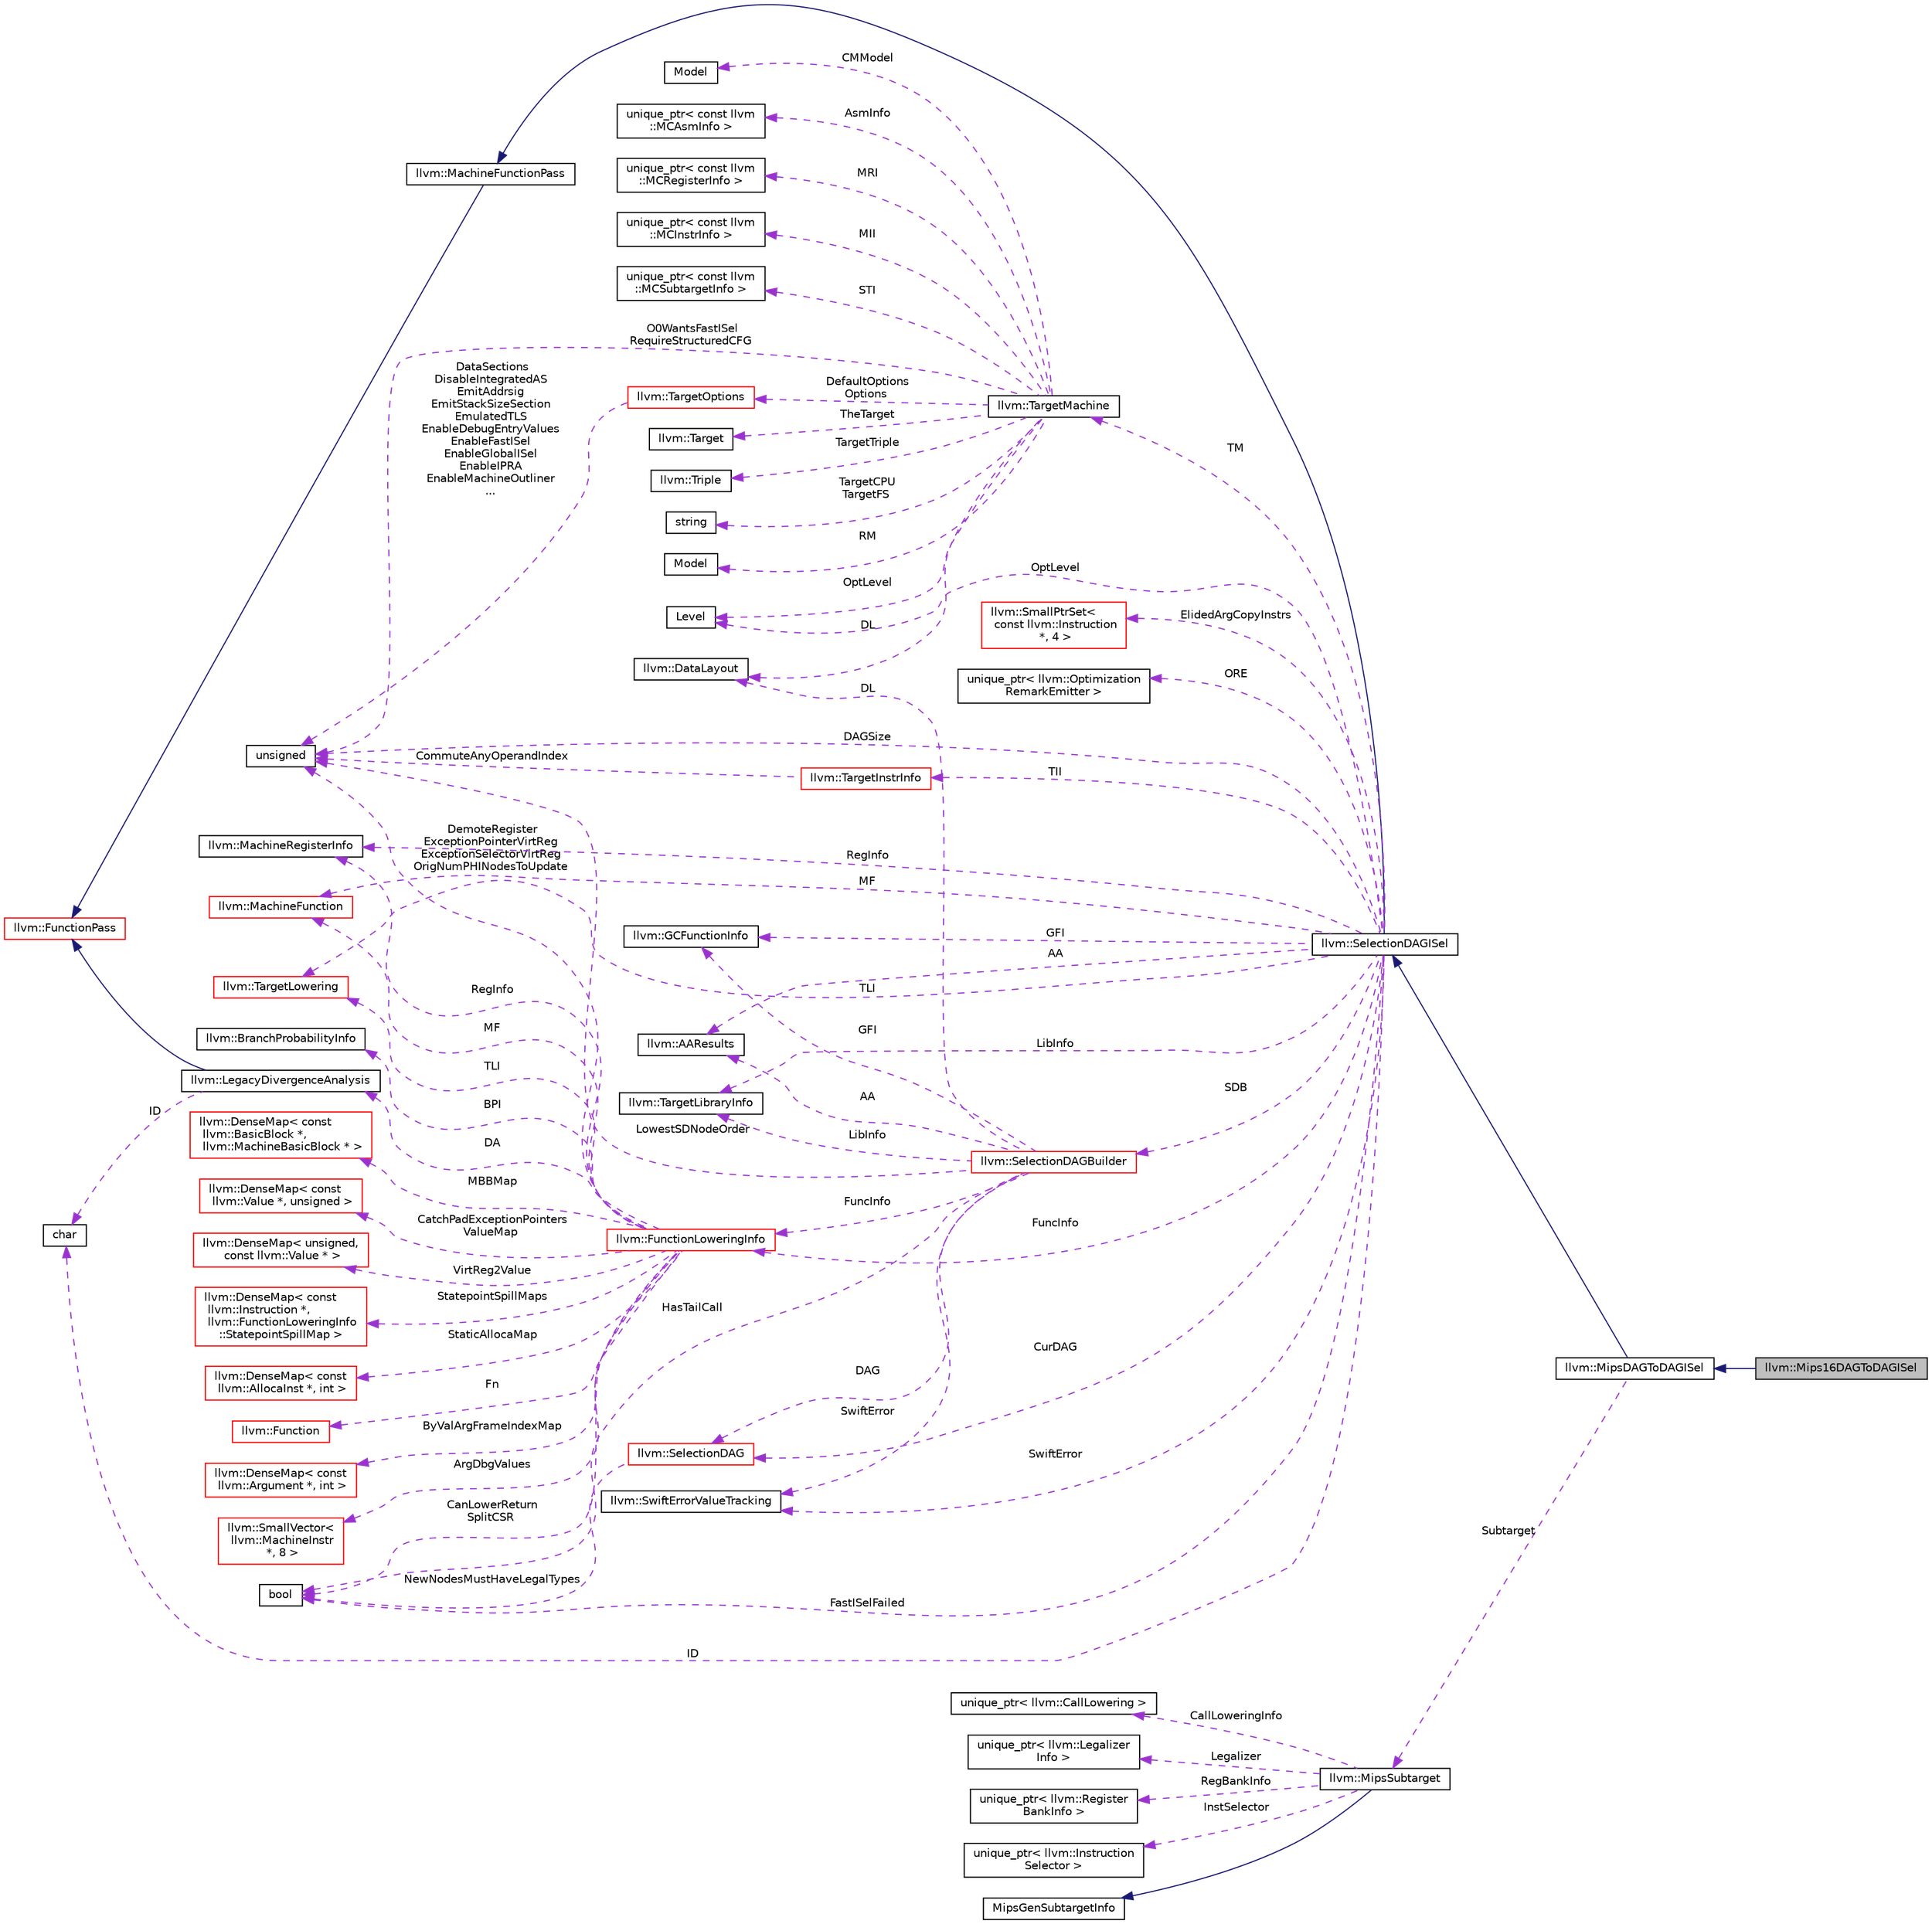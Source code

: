 digraph "llvm::Mips16DAGToDAGISel"
{
 // LATEX_PDF_SIZE
  bgcolor="transparent";
  edge [fontname="Helvetica",fontsize="10",labelfontname="Helvetica",labelfontsize="10"];
  node [fontname="Helvetica",fontsize="10",shape="box"];
  rankdir="LR";
  Node1 [label="llvm::Mips16DAGToDAGISel",height=0.2,width=0.4,color="black", fillcolor="grey75", style="filled", fontcolor="black",tooltip=" "];
  Node2 -> Node1 [dir="back",color="midnightblue",fontsize="10",style="solid",fontname="Helvetica"];
  Node2 [label="llvm::MipsDAGToDAGISel",height=0.2,width=0.4,color="black",URL="$classllvm_1_1MipsDAGToDAGISel.html",tooltip=" "];
  Node3 -> Node2 [dir="back",color="midnightblue",fontsize="10",style="solid",fontname="Helvetica"];
  Node3 [label="llvm::SelectionDAGISel",height=0.2,width=0.4,color="black",URL="$classllvm_1_1SelectionDAGISel.html",tooltip="SelectionDAGISel - This is the common base class used for SelectionDAG-based pattern-matching instruc..."];
  Node4 -> Node3 [dir="back",color="midnightblue",fontsize="10",style="solid",fontname="Helvetica"];
  Node4 [label="llvm::MachineFunctionPass",height=0.2,width=0.4,color="black",URL="$classllvm_1_1MachineFunctionPass.html",tooltip="MachineFunctionPass - This class adapts the FunctionPass interface to allow convenient creation of pa..."];
  Node5 -> Node4 [dir="back",color="midnightblue",fontsize="10",style="solid",fontname="Helvetica"];
  Node5 [label="llvm::FunctionPass",height=0.2,width=0.4,color="red",URL="$classllvm_1_1FunctionPass.html",tooltip="FunctionPass class - This class is used to implement most global optimizations."];
  Node7 -> Node3 [dir="back",color="darkorchid3",fontsize="10",style="dashed",label=" TM" ,fontname="Helvetica"];
  Node7 [label="llvm::TargetMachine",height=0.2,width=0.4,color="black",URL="$classllvm_1_1TargetMachine.html",tooltip="Primary interface to the complete machine description for the target machine."];
  Node8 -> Node7 [dir="back",color="darkorchid3",fontsize="10",style="dashed",label=" TheTarget" ,fontname="Helvetica"];
  Node8 [label="llvm::Target",height=0.2,width=0.4,color="black",URL="$classllvm_1_1Target.html",tooltip="Target - Wrapper for Target specific information."];
  Node9 -> Node7 [dir="back",color="darkorchid3",fontsize="10",style="dashed",label=" DL" ,fontname="Helvetica"];
  Node9 [label="llvm::DataLayout",height=0.2,width=0.4,color="black",URL="$classllvm_1_1DataLayout.html",tooltip="A parsed version of the target data layout string in and methods for querying it."];
  Node10 -> Node7 [dir="back",color="darkorchid3",fontsize="10",style="dashed",label=" TargetTriple" ,fontname="Helvetica"];
  Node10 [label="llvm::Triple",height=0.2,width=0.4,color="black",URL="$classllvm_1_1Triple.html",tooltip="Triple - Helper class for working with autoconf configuration names."];
  Node11 -> Node7 [dir="back",color="darkorchid3",fontsize="10",style="dashed",label=" TargetCPU\nTargetFS" ,fontname="Helvetica"];
  Node11 [label="string",height=0.2,width=0.4,color="black",tooltip=" "];
  Node12 -> Node7 [dir="back",color="darkorchid3",fontsize="10",style="dashed",label=" RM" ,fontname="Helvetica"];
  Node12 [label="Model",height=0.2,width=0.4,color="black",tooltip=" "];
  Node13 -> Node7 [dir="back",color="darkorchid3",fontsize="10",style="dashed",label=" CMModel" ,fontname="Helvetica"];
  Node13 [label="Model",height=0.2,width=0.4,color="black",tooltip=" "];
  Node14 -> Node7 [dir="back",color="darkorchid3",fontsize="10",style="dashed",label=" OptLevel" ,fontname="Helvetica"];
  Node14 [label="Level",height=0.2,width=0.4,color="black",tooltip=" "];
  Node15 -> Node7 [dir="back",color="darkorchid3",fontsize="10",style="dashed",label=" AsmInfo" ,fontname="Helvetica"];
  Node15 [label="unique_ptr\< const llvm\l::MCAsmInfo \>",height=0.2,width=0.4,color="black",tooltip=" "];
  Node16 -> Node7 [dir="back",color="darkorchid3",fontsize="10",style="dashed",label=" MRI" ,fontname="Helvetica"];
  Node16 [label="unique_ptr\< const llvm\l::MCRegisterInfo \>",height=0.2,width=0.4,color="black",tooltip=" "];
  Node17 -> Node7 [dir="back",color="darkorchid3",fontsize="10",style="dashed",label=" MII" ,fontname="Helvetica"];
  Node17 [label="unique_ptr\< const llvm\l::MCInstrInfo \>",height=0.2,width=0.4,color="black",tooltip=" "];
  Node18 -> Node7 [dir="back",color="darkorchid3",fontsize="10",style="dashed",label=" STI" ,fontname="Helvetica"];
  Node18 [label="unique_ptr\< const llvm\l::MCSubtargetInfo \>",height=0.2,width=0.4,color="black",tooltip=" "];
  Node19 -> Node7 [dir="back",color="darkorchid3",fontsize="10",style="dashed",label=" O0WantsFastISel\nRequireStructuredCFG" ,fontname="Helvetica"];
  Node19 [label="unsigned",height=0.2,width=0.4,color="black",URL="$classunsigned.html",tooltip=" "];
  Node20 -> Node7 [dir="back",color="darkorchid3",fontsize="10",style="dashed",label=" DefaultOptions\nOptions" ,fontname="Helvetica"];
  Node20 [label="llvm::TargetOptions",height=0.2,width=0.4,color="red",URL="$classllvm_1_1TargetOptions.html",tooltip=" "];
  Node19 -> Node20 [dir="back",color="darkorchid3",fontsize="10",style="dashed",label=" DataSections\nDisableIntegratedAS\nEmitAddrsig\nEmitStackSizeSection\nEmulatedTLS\nEnableDebugEntryValues\nEnableFastISel\nEnableGlobalISel\nEnableIPRA\nEnableMachineOutliner\n..." ,fontname="Helvetica"];
  Node34 -> Node3 [dir="back",color="darkorchid3",fontsize="10",style="dashed",label=" LibInfo" ,fontname="Helvetica"];
  Node34 [label="llvm::TargetLibraryInfo",height=0.2,width=0.4,color="black",URL="$classllvm_1_1TargetLibraryInfo.html",tooltip="Provides information about what library functions are available for the current target."];
  Node35 -> Node3 [dir="back",color="darkorchid3",fontsize="10",style="dashed",label=" FuncInfo" ,fontname="Helvetica"];
  Node35 [label="llvm::FunctionLoweringInfo",height=0.2,width=0.4,color="red",URL="$classllvm_1_1FunctionLoweringInfo.html",tooltip="FunctionLoweringInfo - This contains information that is global to a function that is used when lower..."];
  Node36 -> Node35 [dir="back",color="darkorchid3",fontsize="10",style="dashed",label=" Fn" ,fontname="Helvetica"];
  Node36 [label="llvm::Function",height=0.2,width=0.4,color="red",URL="$classllvm_1_1Function.html",tooltip=" "];
  Node52 -> Node35 [dir="back",color="darkorchid3",fontsize="10",style="dashed",label=" MF" ,fontname="Helvetica"];
  Node52 [label="llvm::MachineFunction",height=0.2,width=0.4,color="red",URL="$classllvm_1_1MachineFunction.html",tooltip=" "];
  Node68 -> Node35 [dir="back",color="darkorchid3",fontsize="10",style="dashed",label=" TLI" ,fontname="Helvetica"];
  Node68 [label="llvm::TargetLowering",height=0.2,width=0.4,color="red",URL="$classllvm_1_1TargetLowering.html",tooltip="This class defines information used to lower LLVM code to legal SelectionDAG operators that the targe..."];
  Node71 -> Node35 [dir="back",color="darkorchid3",fontsize="10",style="dashed",label=" RegInfo" ,fontname="Helvetica"];
  Node71 [label="llvm::MachineRegisterInfo",height=0.2,width=0.4,color="black",URL="$classllvm_1_1MachineRegisterInfo.html",tooltip="MachineRegisterInfo - Keep track of information for virtual and physical registers,..."];
  Node72 -> Node35 [dir="back",color="darkorchid3",fontsize="10",style="dashed",label=" BPI" ,fontname="Helvetica"];
  Node72 [label="llvm::BranchProbabilityInfo",height=0.2,width=0.4,color="black",URL="$classllvm_1_1BranchProbabilityInfo.html",tooltip="Analysis providing branch probability information."];
  Node73 -> Node35 [dir="back",color="darkorchid3",fontsize="10",style="dashed",label=" DA" ,fontname="Helvetica"];
  Node73 [label="llvm::LegacyDivergenceAnalysis",height=0.2,width=0.4,color="black",URL="$classllvm_1_1LegacyDivergenceAnalysis.html",tooltip=" "];
  Node5 -> Node73 [dir="back",color="midnightblue",fontsize="10",style="solid",fontname="Helvetica"];
  Node62 -> Node73 [dir="back",color="darkorchid3",fontsize="10",style="dashed",label=" ID" ,fontname="Helvetica"];
  Node62 [label="char",height=0.2,width=0.4,color="black",URL="$classchar.html",tooltip=" "];
  Node31 -> Node35 [dir="back",color="darkorchid3",fontsize="10",style="dashed",label=" CanLowerReturn\nSplitCSR" ,fontname="Helvetica"];
  Node31 [label="bool",height=0.2,width=0.4,color="black",URL="$classbool.html",tooltip=" "];
  Node19 -> Node35 [dir="back",color="darkorchid3",fontsize="10",style="dashed",label=" DemoteRegister\nExceptionPointerVirtReg\nExceptionSelectorVirtReg\nOrigNumPHINodesToUpdate" ,fontname="Helvetica"];
  Node74 -> Node35 [dir="back",color="darkorchid3",fontsize="10",style="dashed",label=" MBBMap" ,fontname="Helvetica"];
  Node74 [label="llvm::DenseMap\< const\l llvm::BasicBlock *,\l llvm::MachineBasicBlock * \>",height=0.2,width=0.4,color="red",URL="$classllvm_1_1DenseMap.html",tooltip=" "];
  Node79 -> Node35 [dir="back",color="darkorchid3",fontsize="10",style="dashed",label=" CatchPadExceptionPointers\nValueMap" ,fontname="Helvetica"];
  Node79 [label="llvm::DenseMap\< const\l llvm::Value *, unsigned \>",height=0.2,width=0.4,color="red",URL="$classllvm_1_1DenseMap.html",tooltip=" "];
  Node81 -> Node35 [dir="back",color="darkorchid3",fontsize="10",style="dashed",label=" VirtReg2Value" ,fontname="Helvetica"];
  Node81 [label="llvm::DenseMap\< unsigned,\l const llvm::Value * \>",height=0.2,width=0.4,color="red",URL="$classllvm_1_1DenseMap.html",tooltip=" "];
  Node83 -> Node35 [dir="back",color="darkorchid3",fontsize="10",style="dashed",label=" StatepointSpillMaps" ,fontname="Helvetica"];
  Node83 [label="llvm::DenseMap\< const\l llvm::Instruction *,\l llvm::FunctionLoweringInfo\l::StatepointSpillMap \>",height=0.2,width=0.4,color="red",URL="$classllvm_1_1DenseMap.html",tooltip=" "];
  Node85 -> Node35 [dir="back",color="darkorchid3",fontsize="10",style="dashed",label=" StaticAllocaMap" ,fontname="Helvetica"];
  Node85 [label="llvm::DenseMap\< const\l llvm::AllocaInst *, int \>",height=0.2,width=0.4,color="red",URL="$classllvm_1_1DenseMap.html",tooltip=" "];
  Node87 -> Node35 [dir="back",color="darkorchid3",fontsize="10",style="dashed",label=" ByValArgFrameIndexMap" ,fontname="Helvetica"];
  Node87 [label="llvm::DenseMap\< const\l llvm::Argument *, int \>",height=0.2,width=0.4,color="red",URL="$classllvm_1_1DenseMap.html",tooltip=" "];
  Node89 -> Node35 [dir="back",color="darkorchid3",fontsize="10",style="dashed",label=" ArgDbgValues" ,fontname="Helvetica"];
  Node89 [label="llvm::SmallVector\<\l llvm::MachineInstr\l *, 8 \>",height=0.2,width=0.4,color="red",URL="$classllvm_1_1SmallVector.html",tooltip=" "];
  Node120 -> Node3 [dir="back",color="darkorchid3",fontsize="10",style="dashed",label=" SwiftError" ,fontname="Helvetica"];
  Node120 [label="llvm::SwiftErrorValueTracking",height=0.2,width=0.4,color="black",URL="$classllvm_1_1SwiftErrorValueTracking.html",tooltip=" "];
  Node52 -> Node3 [dir="back",color="darkorchid3",fontsize="10",style="dashed",label=" MF" ,fontname="Helvetica"];
  Node71 -> Node3 [dir="back",color="darkorchid3",fontsize="10",style="dashed",label=" RegInfo" ,fontname="Helvetica"];
  Node121 -> Node3 [dir="back",color="darkorchid3",fontsize="10",style="dashed",label=" CurDAG" ,fontname="Helvetica"];
  Node121 [label="llvm::SelectionDAG",height=0.2,width=0.4,color="red",URL="$classllvm_1_1SelectionDAG.html",tooltip="This is used to represent a portion of an LLVM function in a low-level Data Dependence DAG representa..."];
  Node31 -> Node121 [dir="back",color="darkorchid3",fontsize="10",style="dashed",label=" NewNodesMustHaveLegalTypes" ,fontname="Helvetica"];
  Node123 -> Node3 [dir="back",color="darkorchid3",fontsize="10",style="dashed",label=" SDB" ,fontname="Helvetica"];
  Node123 [label="llvm::SelectionDAGBuilder",height=0.2,width=0.4,color="red",URL="$classllvm_1_1SelectionDAGBuilder.html",tooltip="SelectionDAGBuilder - This is the common target-independent lowering implementation that is parameter..."];
  Node19 -> Node123 [dir="back",color="darkorchid3",fontsize="10",style="dashed",label=" LowestSDNodeOrder" ,fontname="Helvetica"];
  Node121 -> Node123 [dir="back",color="darkorchid3",fontsize="10",style="dashed",label=" DAG" ,fontname="Helvetica"];
  Node9 -> Node123 [dir="back",color="darkorchid3",fontsize="10",style="dashed",label=" DL" ,fontname="Helvetica"];
  Node128 -> Node123 [dir="back",color="darkorchid3",fontsize="10",style="dashed",label=" AA" ,fontname="Helvetica"];
  Node128 [label="llvm::AAResults",height=0.2,width=0.4,color="black",URL="$classllvm_1_1AAResults.html",tooltip=" "];
  Node34 -> Node123 [dir="back",color="darkorchid3",fontsize="10",style="dashed",label=" LibInfo" ,fontname="Helvetica"];
  Node35 -> Node123 [dir="back",color="darkorchid3",fontsize="10",style="dashed",label=" FuncInfo" ,fontname="Helvetica"];
  Node120 -> Node123 [dir="back",color="darkorchid3",fontsize="10",style="dashed",label=" SwiftError" ,fontname="Helvetica"];
  Node133 -> Node123 [dir="back",color="darkorchid3",fontsize="10",style="dashed",label=" GFI" ,fontname="Helvetica"];
  Node133 [label="llvm::GCFunctionInfo",height=0.2,width=0.4,color="black",URL="$classllvm_1_1GCFunctionInfo.html",tooltip="Garbage collection metadata for a single function."];
  Node31 -> Node123 [dir="back",color="darkorchid3",fontsize="10",style="dashed",label=" HasTailCall" ,fontname="Helvetica"];
  Node128 -> Node3 [dir="back",color="darkorchid3",fontsize="10",style="dashed",label=" AA" ,fontname="Helvetica"];
  Node133 -> Node3 [dir="back",color="darkorchid3",fontsize="10",style="dashed",label=" GFI" ,fontname="Helvetica"];
  Node14 -> Node3 [dir="back",color="darkorchid3",fontsize="10",style="dashed",label=" OptLevel" ,fontname="Helvetica"];
  Node226 -> Node3 [dir="back",color="darkorchid3",fontsize="10",style="dashed",label=" TII" ,fontname="Helvetica"];
  Node226 [label="llvm::TargetInstrInfo",height=0.2,width=0.4,color="red",URL="$classllvm_1_1TargetInstrInfo.html",tooltip="TargetInstrInfo - Interface to description of machine instruction set."];
  Node19 -> Node226 [dir="back",color="darkorchid3",fontsize="10",style="dashed",label=" CommuteAnyOperandIndex" ,fontname="Helvetica"];
  Node68 -> Node3 [dir="back",color="darkorchid3",fontsize="10",style="dashed",label=" TLI" ,fontname="Helvetica"];
  Node31 -> Node3 [dir="back",color="darkorchid3",fontsize="10",style="dashed",label=" FastISelFailed" ,fontname="Helvetica"];
  Node228 -> Node3 [dir="back",color="darkorchid3",fontsize="10",style="dashed",label=" ElidedArgCopyInstrs" ,fontname="Helvetica"];
  Node228 [label="llvm::SmallPtrSet\<\l const llvm::Instruction\l *, 4 \>",height=0.2,width=0.4,color="red",URL="$classllvm_1_1SmallPtrSet.html",tooltip=" "];
  Node230 -> Node3 [dir="back",color="darkorchid3",fontsize="10",style="dashed",label=" ORE" ,fontname="Helvetica"];
  Node230 [label="unique_ptr\< llvm::Optimization\lRemarkEmitter \>",height=0.2,width=0.4,color="black",tooltip=" "];
  Node62 -> Node3 [dir="back",color="darkorchid3",fontsize="10",style="dashed",label=" ID" ,fontname="Helvetica"];
  Node19 -> Node3 [dir="back",color="darkorchid3",fontsize="10",style="dashed",label=" DAGSize" ,fontname="Helvetica"];
  Node231 -> Node2 [dir="back",color="darkorchid3",fontsize="10",style="dashed",label=" Subtarget" ,fontname="Helvetica"];
  Node231 [label="llvm::MipsSubtarget",height=0.2,width=0.4,color="black",URL="$classllvm_1_1MipsSubtarget.html",tooltip=" "];
  Node232 -> Node231 [dir="back",color="midnightblue",fontsize="10",style="solid",fontname="Helvetica"];
  Node232 [label="MipsGenSubtargetInfo",height=0.2,width=0.4,color="black",URL="$classMipsGenSubtargetInfo.html",tooltip=" "];
  Node233 -> Node231 [dir="back",color="darkorchid3",fontsize="10",style="dashed",label=" CallLoweringInfo" ,fontname="Helvetica"];
  Node233 [label="unique_ptr\< llvm::CallLowering \>",height=0.2,width=0.4,color="black",tooltip=" "];
  Node234 -> Node231 [dir="back",color="darkorchid3",fontsize="10",style="dashed",label=" Legalizer" ,fontname="Helvetica"];
  Node234 [label="unique_ptr\< llvm::Legalizer\lInfo \>",height=0.2,width=0.4,color="black",tooltip=" "];
  Node235 -> Node231 [dir="back",color="darkorchid3",fontsize="10",style="dashed",label=" RegBankInfo" ,fontname="Helvetica"];
  Node235 [label="unique_ptr\< llvm::Register\lBankInfo \>",height=0.2,width=0.4,color="black",tooltip=" "];
  Node236 -> Node231 [dir="back",color="darkorchid3",fontsize="10",style="dashed",label=" InstSelector" ,fontname="Helvetica"];
  Node236 [label="unique_ptr\< llvm::Instruction\lSelector \>",height=0.2,width=0.4,color="black",tooltip=" "];
}
